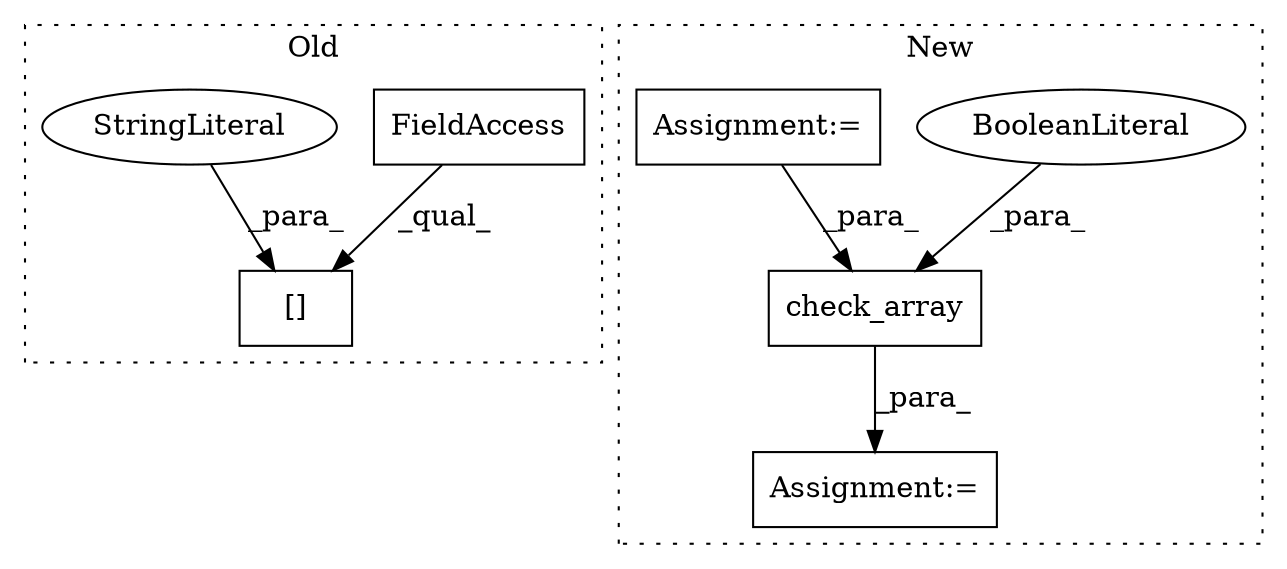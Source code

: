 digraph G {
subgraph cluster0 {
1 [label="[]" a="2" s="5137,5158" l="12,1" shape="box"];
5 [label="FieldAccess" a="22" s="5137" l="11" shape="box"];
6 [label="StringLiteral" a="45" s="5149" l="9" shape="ellipse"];
label = "Old";
style="dotted";
}
subgraph cluster1 {
2 [label="check_array" a="32" s="4906,4925" l="12,1" shape="box"];
3 [label="Assignment:=" a="7" s="4905" l="1" shape="box"];
4 [label="BooleanLiteral" a="9" s="4920" l="5" shape="ellipse"];
7 [label="Assignment:=" a="7" s="4832" l="1" shape="box"];
label = "New";
style="dotted";
}
2 -> 3 [label="_para_"];
4 -> 2 [label="_para_"];
5 -> 1 [label="_qual_"];
6 -> 1 [label="_para_"];
7 -> 2 [label="_para_"];
}